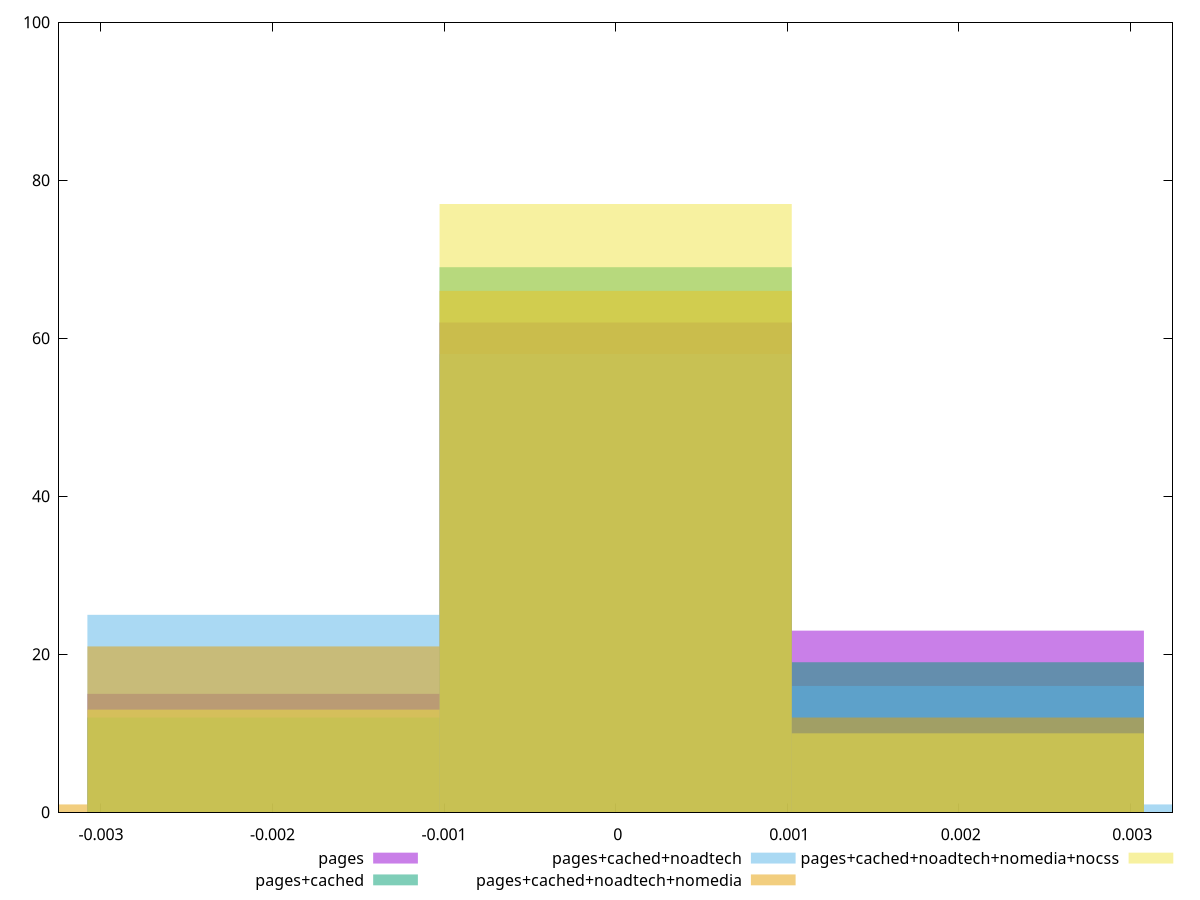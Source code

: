 reset

$pages <<EOF
0 62
-0.0020526845981703058 15
0.0020526845981703058 23
EOF

$pagesCached <<EOF
-0.0020526845981703058 12
0 69
0.0020526845981703058 19
EOF

$pagesCachedNoadtech <<EOF
0 58
-0.0020526845981703058 25
0.0020526845981703058 16
0.0041053691963406115 1
EOF

$pagesCachedNoadtechNomedia <<EOF
-0.0020526845981703058 21
0 66
0.0020526845981703058 12
-0.0041053691963406115 1
EOF

$pagesCachedNoadtechNomediaNocss <<EOF
0 77
-0.0020526845981703058 13
0.0020526845981703058 10
EOF

set key outside below
set boxwidth 0.0020526845981703058
set xrange [-0.0032444980239537237:0.003245593027416556]
set yrange [0:100]
set trange [0:100]
set style fill transparent solid 0.5 noborder
set terminal svg size 640, 530 enhanced background rgb 'white'
set output "report_00025_2021-02-22T21:38:55.199Z/meta/pScore-difference/comparison/histogram/all_raw.svg"

plot $pages title "pages" with boxes, \
     $pagesCached title "pages+cached" with boxes, \
     $pagesCachedNoadtech title "pages+cached+noadtech" with boxes, \
     $pagesCachedNoadtechNomedia title "pages+cached+noadtech+nomedia" with boxes, \
     $pagesCachedNoadtechNomediaNocss title "pages+cached+noadtech+nomedia+nocss" with boxes

reset
